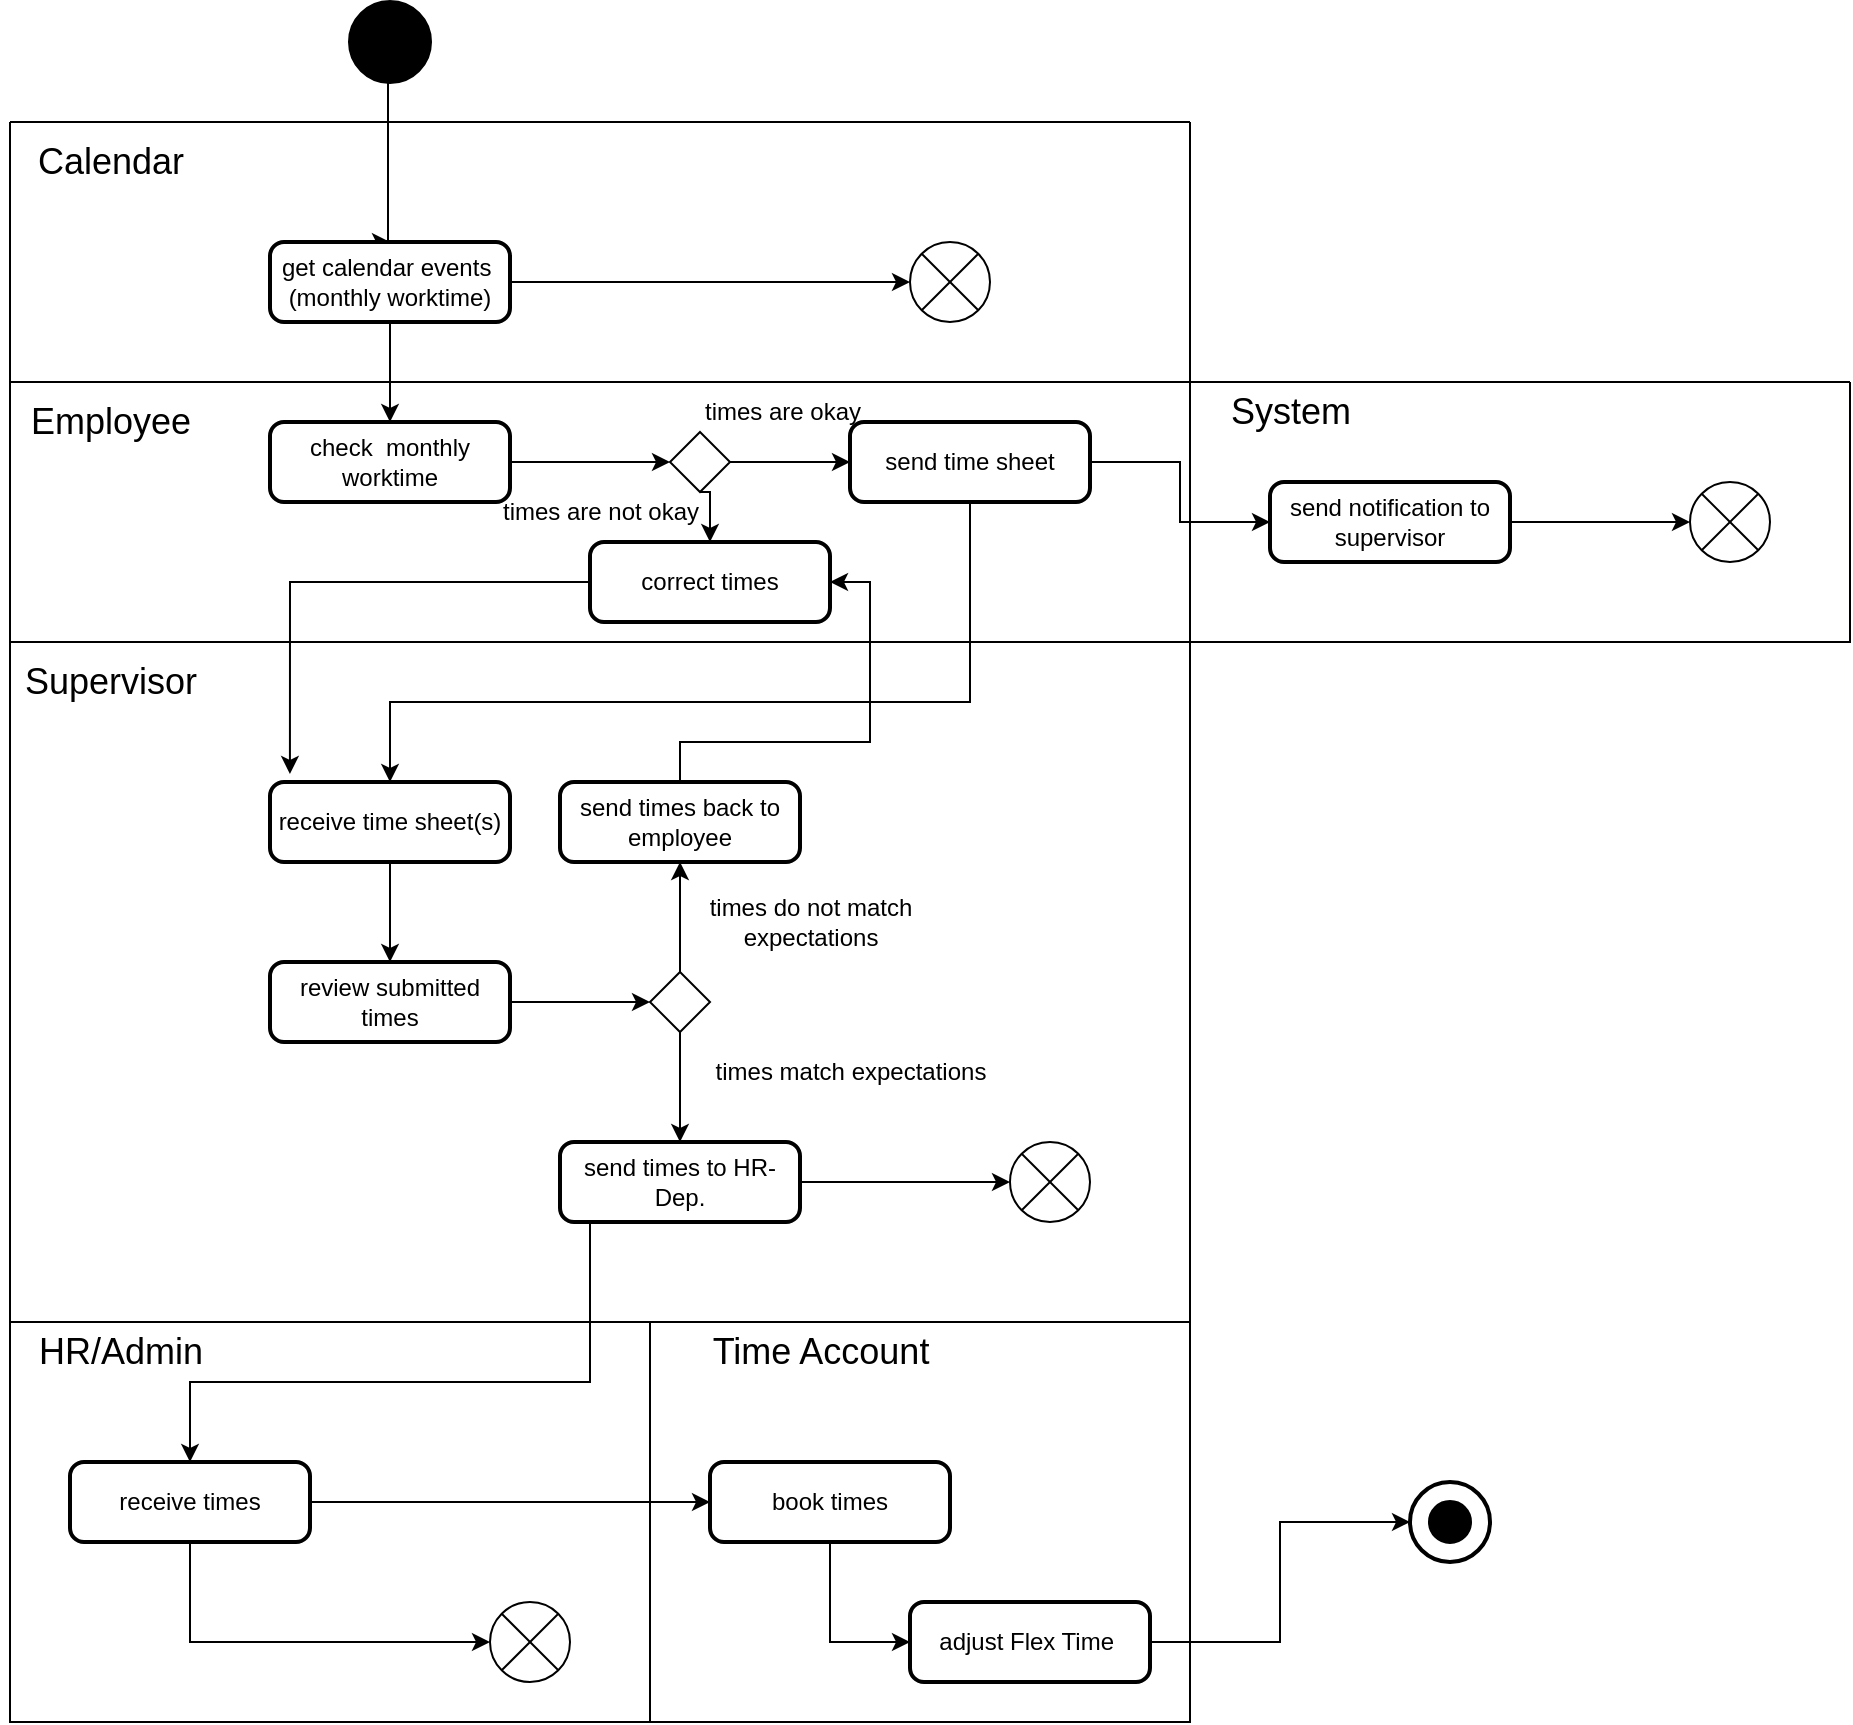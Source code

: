 <mxfile version="20.5.1" type="device"><diagram id="C5RBs43oDa-KdzZeNtuy" name="Page-1"><mxGraphModel dx="1200" dy="790" grid="1" gridSize="10" guides="1" tooltips="1" connect="1" arrows="1" fold="1" page="1" pageScale="1" pageWidth="827" pageHeight="1169" math="0" shadow="0"><root><mxCell id="WIyWlLk6GJQsqaUBKTNV-0"/><mxCell id="WIyWlLk6GJQsqaUBKTNV-1" parent="WIyWlLk6GJQsqaUBKTNV-0"/><mxCell id="Prbf0IQjQHxQ34a1AEQc-0" value="" style="strokeWidth=2;html=1;shape=mxgraph.flowchart.start_2;whiteSpace=wrap;fillStyle=auto;fillColor=#000000;" vertex="1" parent="WIyWlLk6GJQsqaUBKTNV-1"><mxGeometry x="380" y="40" width="40" height="40" as="geometry"/></mxCell><mxCell id="Prbf0IQjQHxQ34a1AEQc-2" value="" style="edgeStyle=segmentEdgeStyle;endArrow=classic;html=1;rounded=0;entryX=0.5;entryY=0;entryDx=0;entryDy=0;" edge="1" parent="WIyWlLk6GJQsqaUBKTNV-1" target="Prbf0IQjQHxQ34a1AEQc-1"><mxGeometry width="50" height="50" relative="1" as="geometry"><mxPoint x="399" y="80" as="sourcePoint"/><mxPoint x="401" y="160" as="targetPoint"/><Array as="points"><mxPoint x="399" y="160"/></Array></mxGeometry></mxCell><mxCell id="Prbf0IQjQHxQ34a1AEQc-3" value="" style="swimlane;startSize=0;" vertex="1" parent="WIyWlLk6GJQsqaUBKTNV-1"><mxGeometry x="210" y="100" width="590" height="600" as="geometry"/></mxCell><mxCell id="Prbf0IQjQHxQ34a1AEQc-4" value="&lt;font style=&quot;font-size: 18px;&quot;&gt;Calendar&lt;/font&gt;" style="text;html=1;align=center;verticalAlign=middle;resizable=0;points=[];autosize=1;strokeColor=none;fillColor=none;" vertex="1" parent="Prbf0IQjQHxQ34a1AEQc-3"><mxGeometry y="5" width="100" height="30" as="geometry"/></mxCell><mxCell id="Prbf0IQjQHxQ34a1AEQc-53" style="edgeStyle=orthogonalEdgeStyle;rounded=0;orthogonalLoop=1;jettySize=auto;html=1;exitX=0.5;exitY=1;exitDx=0;exitDy=0;entryX=0.5;entryY=0;entryDx=0;entryDy=0;" edge="1" parent="Prbf0IQjQHxQ34a1AEQc-3" source="Prbf0IQjQHxQ34a1AEQc-1" target="Prbf0IQjQHxQ34a1AEQc-37"><mxGeometry relative="1" as="geometry"/></mxCell><mxCell id="Prbf0IQjQHxQ34a1AEQc-133" style="edgeStyle=orthogonalEdgeStyle;rounded=0;orthogonalLoop=1;jettySize=auto;html=1;exitX=1;exitY=0.5;exitDx=0;exitDy=0;entryX=0;entryY=0.5;entryDx=0;entryDy=0;entryPerimeter=0;" edge="1" parent="Prbf0IQjQHxQ34a1AEQc-3" source="Prbf0IQjQHxQ34a1AEQc-1" target="Prbf0IQjQHxQ34a1AEQc-132"><mxGeometry relative="1" as="geometry"/></mxCell><mxCell id="Prbf0IQjQHxQ34a1AEQc-1" value="get calendar events&amp;nbsp;&lt;br&gt;(monthly worktime)" style="rounded=1;whiteSpace=wrap;html=1;absoluteArcSize=1;arcSize=14;strokeWidth=2;fillStyle=auto;fillColor=#FFFFFF;" vertex="1" parent="Prbf0IQjQHxQ34a1AEQc-3"><mxGeometry x="130" y="60" width="120" height="40" as="geometry"/></mxCell><mxCell id="Prbf0IQjQHxQ34a1AEQc-5" value="" style="swimlane;startSize=0;" vertex="1" parent="Prbf0IQjQHxQ34a1AEQc-3"><mxGeometry y="130" width="590" height="470" as="geometry"/></mxCell><mxCell id="Prbf0IQjQHxQ34a1AEQc-6" value="&lt;font style=&quot;font-size: 18px;&quot;&gt;Employee&lt;/font&gt;" style="text;html=1;align=center;verticalAlign=middle;resizable=0;points=[];autosize=1;strokeColor=none;fillColor=none;" vertex="1" parent="Prbf0IQjQHxQ34a1AEQc-5"><mxGeometry y="5" width="100" height="30" as="geometry"/></mxCell><mxCell id="Prbf0IQjQHxQ34a1AEQc-9" value="" style="swimlane;startSize=0;" vertex="1" parent="Prbf0IQjQHxQ34a1AEQc-5"><mxGeometry y="130" width="590" height="340" as="geometry"/></mxCell><mxCell id="Prbf0IQjQHxQ34a1AEQc-10" value="&lt;font style=&quot;font-size: 18px;&quot;&gt;Supervisor&lt;/font&gt;" style="text;html=1;align=center;verticalAlign=middle;resizable=0;points=[];autosize=1;strokeColor=none;fillColor=none;" vertex="1" parent="Prbf0IQjQHxQ34a1AEQc-9"><mxGeometry x="-5" y="5" width="110" height="30" as="geometry"/></mxCell><mxCell id="Prbf0IQjQHxQ34a1AEQc-80" style="edgeStyle=orthogonalEdgeStyle;rounded=0;orthogonalLoop=1;jettySize=auto;html=1;exitX=0.5;exitY=1;exitDx=0;exitDy=0;" edge="1" parent="Prbf0IQjQHxQ34a1AEQc-9" source="Prbf0IQjQHxQ34a1AEQc-11" target="Prbf0IQjQHxQ34a1AEQc-79"><mxGeometry relative="1" as="geometry"/></mxCell><mxCell id="Prbf0IQjQHxQ34a1AEQc-11" value="receive time sheet(s)" style="rounded=1;whiteSpace=wrap;html=1;absoluteArcSize=1;arcSize=14;strokeWidth=2;fillStyle=auto;fillColor=#FFFFFF;" vertex="1" parent="Prbf0IQjQHxQ34a1AEQc-9"><mxGeometry x="130" y="70" width="120" height="40" as="geometry"/></mxCell><mxCell id="Prbf0IQjQHxQ34a1AEQc-82" style="edgeStyle=orthogonalEdgeStyle;rounded=0;orthogonalLoop=1;jettySize=auto;html=1;exitX=1;exitY=0.5;exitDx=0;exitDy=0;entryX=0;entryY=0.5;entryDx=0;entryDy=0;" edge="1" parent="Prbf0IQjQHxQ34a1AEQc-9" source="Prbf0IQjQHxQ34a1AEQc-79" target="Prbf0IQjQHxQ34a1AEQc-81"><mxGeometry relative="1" as="geometry"/></mxCell><mxCell id="Prbf0IQjQHxQ34a1AEQc-79" value="review submitted times" style="rounded=1;whiteSpace=wrap;html=1;absoluteArcSize=1;arcSize=14;strokeWidth=2;fillStyle=auto;fillColor=#FFFFFF;" vertex="1" parent="Prbf0IQjQHxQ34a1AEQc-9"><mxGeometry x="130" y="160" width="120" height="40" as="geometry"/></mxCell><mxCell id="Prbf0IQjQHxQ34a1AEQc-84" style="edgeStyle=orthogonalEdgeStyle;rounded=0;orthogonalLoop=1;jettySize=auto;html=1;exitX=0.5;exitY=0;exitDx=0;exitDy=0;entryX=0.5;entryY=1;entryDx=0;entryDy=0;" edge="1" parent="Prbf0IQjQHxQ34a1AEQc-9" source="Prbf0IQjQHxQ34a1AEQc-81" target="Prbf0IQjQHxQ34a1AEQc-83"><mxGeometry relative="1" as="geometry"/></mxCell><mxCell id="Prbf0IQjQHxQ34a1AEQc-88" style="edgeStyle=orthogonalEdgeStyle;rounded=0;orthogonalLoop=1;jettySize=auto;html=1;exitX=0.5;exitY=1;exitDx=0;exitDy=0;" edge="1" parent="Prbf0IQjQHxQ34a1AEQc-9" source="Prbf0IQjQHxQ34a1AEQc-81" target="Prbf0IQjQHxQ34a1AEQc-87"><mxGeometry relative="1" as="geometry"/></mxCell><mxCell id="Prbf0IQjQHxQ34a1AEQc-81" value="" style="rhombus;whiteSpace=wrap;html=1;" vertex="1" parent="Prbf0IQjQHxQ34a1AEQc-9"><mxGeometry x="320" y="165" width="30" height="30" as="geometry"/></mxCell><mxCell id="Prbf0IQjQHxQ34a1AEQc-83" value="send times back to employee" style="rounded=1;whiteSpace=wrap;html=1;absoluteArcSize=1;arcSize=14;strokeWidth=2;fillStyle=auto;fillColor=#FFFFFF;" vertex="1" parent="Prbf0IQjQHxQ34a1AEQc-9"><mxGeometry x="275" y="70" width="120" height="40" as="geometry"/></mxCell><mxCell id="Prbf0IQjQHxQ34a1AEQc-86" value="times do not match&lt;br&gt;expectations" style="text;html=1;align=center;verticalAlign=middle;resizable=0;points=[];autosize=1;strokeColor=none;fillColor=none;" vertex="1" parent="Prbf0IQjQHxQ34a1AEQc-9"><mxGeometry x="340" y="120" width="120" height="40" as="geometry"/></mxCell><mxCell id="Prbf0IQjQHxQ34a1AEQc-131" style="edgeStyle=orthogonalEdgeStyle;rounded=0;orthogonalLoop=1;jettySize=auto;html=1;exitX=1;exitY=0.5;exitDx=0;exitDy=0;" edge="1" parent="Prbf0IQjQHxQ34a1AEQc-9" source="Prbf0IQjQHxQ34a1AEQc-87" target="Prbf0IQjQHxQ34a1AEQc-130"><mxGeometry relative="1" as="geometry"/></mxCell><mxCell id="Prbf0IQjQHxQ34a1AEQc-87" value="send times to HR-Dep." style="rounded=1;whiteSpace=wrap;html=1;absoluteArcSize=1;arcSize=14;strokeWidth=2;fillStyle=auto;fillColor=#FFFFFF;" vertex="1" parent="Prbf0IQjQHxQ34a1AEQc-9"><mxGeometry x="275" y="250" width="120" height="40" as="geometry"/></mxCell><mxCell id="Prbf0IQjQHxQ34a1AEQc-89" value="times match expectations" style="text;html=1;align=center;verticalAlign=middle;resizable=0;points=[];autosize=1;strokeColor=none;fillColor=none;" vertex="1" parent="Prbf0IQjQHxQ34a1AEQc-9"><mxGeometry x="340" y="200" width="160" height="30" as="geometry"/></mxCell><mxCell id="Prbf0IQjQHxQ34a1AEQc-130" value="" style="verticalLabelPosition=bottom;verticalAlign=top;html=1;shape=mxgraph.flowchart.or;" vertex="1" parent="Prbf0IQjQHxQ34a1AEQc-9"><mxGeometry x="500" y="250" width="40" height="40" as="geometry"/></mxCell><mxCell id="Prbf0IQjQHxQ34a1AEQc-45" style="edgeStyle=orthogonalEdgeStyle;rounded=0;orthogonalLoop=1;jettySize=auto;html=1;exitX=1;exitY=0.5;exitDx=0;exitDy=0;entryX=0;entryY=0.5;entryDx=0;entryDy=0;" edge="1" parent="Prbf0IQjQHxQ34a1AEQc-5" source="Prbf0IQjQHxQ34a1AEQc-30" target="Prbf0IQjQHxQ34a1AEQc-44"><mxGeometry relative="1" as="geometry"/></mxCell><mxCell id="Prbf0IQjQHxQ34a1AEQc-50" style="edgeStyle=orthogonalEdgeStyle;rounded=0;orthogonalLoop=1;jettySize=auto;html=1;exitX=0.5;exitY=1;exitDx=0;exitDy=0;entryX=0.5;entryY=0;entryDx=0;entryDy=0;" edge="1" parent="Prbf0IQjQHxQ34a1AEQc-5" source="Prbf0IQjQHxQ34a1AEQc-30" target="Prbf0IQjQHxQ34a1AEQc-48"><mxGeometry relative="1" as="geometry"/></mxCell><mxCell id="Prbf0IQjQHxQ34a1AEQc-30" value="" style="rhombus;whiteSpace=wrap;html=1;" vertex="1" parent="Prbf0IQjQHxQ34a1AEQc-5"><mxGeometry x="330" y="25" width="30" height="30" as="geometry"/></mxCell><mxCell id="Prbf0IQjQHxQ34a1AEQc-39" style="edgeStyle=orthogonalEdgeStyle;rounded=0;orthogonalLoop=1;jettySize=auto;html=1;exitX=1;exitY=0.5;exitDx=0;exitDy=0;entryX=0;entryY=0.5;entryDx=0;entryDy=0;" edge="1" parent="Prbf0IQjQHxQ34a1AEQc-5" source="Prbf0IQjQHxQ34a1AEQc-37" target="Prbf0IQjQHxQ34a1AEQc-30"><mxGeometry relative="1" as="geometry"/></mxCell><mxCell id="Prbf0IQjQHxQ34a1AEQc-37" value="check &amp;nbsp;monthly worktime" style="rounded=1;whiteSpace=wrap;html=1;absoluteArcSize=1;arcSize=14;strokeWidth=2;fillStyle=auto;fillColor=#FFFFFF;" vertex="1" parent="Prbf0IQjQHxQ34a1AEQc-5"><mxGeometry x="130" y="20" width="120" height="40" as="geometry"/></mxCell><mxCell id="Prbf0IQjQHxQ34a1AEQc-47" style="edgeStyle=orthogonalEdgeStyle;rounded=0;orthogonalLoop=1;jettySize=auto;html=1;exitX=0.5;exitY=1;exitDx=0;exitDy=0;" edge="1" parent="Prbf0IQjQHxQ34a1AEQc-5" source="Prbf0IQjQHxQ34a1AEQc-44" target="Prbf0IQjQHxQ34a1AEQc-11"><mxGeometry relative="1" as="geometry"><Array as="points"><mxPoint x="480" y="160"/><mxPoint x="190" y="160"/></Array></mxGeometry></mxCell><mxCell id="Prbf0IQjQHxQ34a1AEQc-44" value="send time sheet" style="rounded=1;whiteSpace=wrap;html=1;absoluteArcSize=1;arcSize=14;strokeWidth=2;fillStyle=auto;fillColor=#FFFFFF;" vertex="1" parent="Prbf0IQjQHxQ34a1AEQc-5"><mxGeometry x="420" y="20" width="120" height="40" as="geometry"/></mxCell><mxCell id="Prbf0IQjQHxQ34a1AEQc-46" value="times are okay" style="text;html=1;align=center;verticalAlign=middle;resizable=0;points=[];autosize=1;strokeColor=none;fillColor=none;" vertex="1" parent="Prbf0IQjQHxQ34a1AEQc-5"><mxGeometry x="336" width="100" height="30" as="geometry"/></mxCell><mxCell id="Prbf0IQjQHxQ34a1AEQc-52" style="edgeStyle=orthogonalEdgeStyle;rounded=0;orthogonalLoop=1;jettySize=auto;html=1;exitX=0;exitY=0.5;exitDx=0;exitDy=0;entryX=0.083;entryY=-0.1;entryDx=0;entryDy=0;entryPerimeter=0;" edge="1" parent="Prbf0IQjQHxQ34a1AEQc-5" source="Prbf0IQjQHxQ34a1AEQc-48" target="Prbf0IQjQHxQ34a1AEQc-11"><mxGeometry relative="1" as="geometry"/></mxCell><mxCell id="Prbf0IQjQHxQ34a1AEQc-48" value="correct times" style="rounded=1;whiteSpace=wrap;html=1;absoluteArcSize=1;arcSize=14;strokeWidth=2;fillStyle=auto;fillColor=#FFFFFF;" vertex="1" parent="Prbf0IQjQHxQ34a1AEQc-5"><mxGeometry x="290" y="80" width="120" height="40" as="geometry"/></mxCell><mxCell id="Prbf0IQjQHxQ34a1AEQc-51" value="times are not okay" style="text;html=1;align=center;verticalAlign=middle;resizable=0;points=[];autosize=1;strokeColor=none;fillColor=none;" vertex="1" parent="Prbf0IQjQHxQ34a1AEQc-5"><mxGeometry x="235" y="50" width="120" height="30" as="geometry"/></mxCell><mxCell id="Prbf0IQjQHxQ34a1AEQc-85" style="edgeStyle=orthogonalEdgeStyle;rounded=0;orthogonalLoop=1;jettySize=auto;html=1;exitX=0.5;exitY=0;exitDx=0;exitDy=0;entryX=1;entryY=0.5;entryDx=0;entryDy=0;" edge="1" parent="Prbf0IQjQHxQ34a1AEQc-5" source="Prbf0IQjQHxQ34a1AEQc-83" target="Prbf0IQjQHxQ34a1AEQc-48"><mxGeometry relative="1" as="geometry"><Array as="points"><mxPoint x="335" y="180"/><mxPoint x="430" y="180"/><mxPoint x="430" y="100"/></Array></mxGeometry></mxCell><mxCell id="Prbf0IQjQHxQ34a1AEQc-132" value="" style="verticalLabelPosition=bottom;verticalAlign=top;html=1;shape=mxgraph.flowchart.or;" vertex="1" parent="Prbf0IQjQHxQ34a1AEQc-3"><mxGeometry x="450" y="60" width="40" height="40" as="geometry"/></mxCell><mxCell id="Prbf0IQjQHxQ34a1AEQc-54" value="" style="swimlane;startSize=0;" vertex="1" parent="WIyWlLk6GJQsqaUBKTNV-1"><mxGeometry x="800" y="230" width="330" height="130" as="geometry"/></mxCell><mxCell id="Prbf0IQjQHxQ34a1AEQc-56" value="&lt;font style=&quot;font-size: 18px;&quot;&gt;System&lt;/font&gt;" style="text;html=1;align=center;verticalAlign=middle;resizable=0;points=[];autosize=1;strokeColor=none;fillColor=none;" vertex="1" parent="Prbf0IQjQHxQ34a1AEQc-54"><mxGeometry x="10" width="80" height="30" as="geometry"/></mxCell><mxCell id="Prbf0IQjQHxQ34a1AEQc-62" style="edgeStyle=orthogonalEdgeStyle;rounded=0;orthogonalLoop=1;jettySize=auto;html=1;exitX=1;exitY=0.5;exitDx=0;exitDy=0;" edge="1" parent="Prbf0IQjQHxQ34a1AEQc-54" source="Prbf0IQjQHxQ34a1AEQc-58" target="Prbf0IQjQHxQ34a1AEQc-61"><mxGeometry relative="1" as="geometry"/></mxCell><mxCell id="Prbf0IQjQHxQ34a1AEQc-58" value="send notification to supervisor" style="rounded=1;whiteSpace=wrap;html=1;absoluteArcSize=1;arcSize=14;strokeWidth=2;fillStyle=auto;fillColor=#FFFFFF;" vertex="1" parent="Prbf0IQjQHxQ34a1AEQc-54"><mxGeometry x="40" y="50" width="120" height="40" as="geometry"/></mxCell><mxCell id="Prbf0IQjQHxQ34a1AEQc-60" style="edgeStyle=orthogonalEdgeStyle;rounded=0;orthogonalLoop=1;jettySize=auto;html=1;exitX=0.5;exitY=1;exitDx=0;exitDy=0;" edge="1" parent="Prbf0IQjQHxQ34a1AEQc-54" source="Prbf0IQjQHxQ34a1AEQc-58" target="Prbf0IQjQHxQ34a1AEQc-58"><mxGeometry relative="1" as="geometry"/></mxCell><mxCell id="Prbf0IQjQHxQ34a1AEQc-61" value="" style="verticalLabelPosition=bottom;verticalAlign=top;html=1;shape=mxgraph.flowchart.or;" vertex="1" parent="Prbf0IQjQHxQ34a1AEQc-54"><mxGeometry x="250" y="50" width="40" height="40" as="geometry"/></mxCell><mxCell id="Prbf0IQjQHxQ34a1AEQc-59" style="edgeStyle=orthogonalEdgeStyle;rounded=0;orthogonalLoop=1;jettySize=auto;html=1;exitX=1;exitY=0.5;exitDx=0;exitDy=0;entryX=0;entryY=0.5;entryDx=0;entryDy=0;" edge="1" parent="WIyWlLk6GJQsqaUBKTNV-1" source="Prbf0IQjQHxQ34a1AEQc-44" target="Prbf0IQjQHxQ34a1AEQc-58"><mxGeometry relative="1" as="geometry"/></mxCell><mxCell id="Prbf0IQjQHxQ34a1AEQc-116" value="" style="swimlane;startSize=0;" vertex="1" parent="WIyWlLk6GJQsqaUBKTNV-1"><mxGeometry x="210" y="700" width="320" height="200" as="geometry"/></mxCell><mxCell id="Prbf0IQjQHxQ34a1AEQc-117" value="&lt;font style=&quot;font-size: 18px;&quot;&gt;HR/Admin&lt;/font&gt;" style="text;html=1;align=center;verticalAlign=middle;resizable=0;points=[];autosize=1;strokeColor=none;fillColor=none;" vertex="1" parent="Prbf0IQjQHxQ34a1AEQc-116"><mxGeometry x="5" width="100" height="30" as="geometry"/></mxCell><mxCell id="Prbf0IQjQHxQ34a1AEQc-135" style="edgeStyle=orthogonalEdgeStyle;rounded=0;orthogonalLoop=1;jettySize=auto;html=1;exitX=0.5;exitY=1;exitDx=0;exitDy=0;entryX=0;entryY=0.5;entryDx=0;entryDy=0;entryPerimeter=0;" edge="1" parent="Prbf0IQjQHxQ34a1AEQc-116" source="Prbf0IQjQHxQ34a1AEQc-118" target="Prbf0IQjQHxQ34a1AEQc-134"><mxGeometry relative="1" as="geometry"/></mxCell><mxCell id="Prbf0IQjQHxQ34a1AEQc-118" value="receive times" style="rounded=1;whiteSpace=wrap;html=1;absoluteArcSize=1;arcSize=14;strokeWidth=2;fillStyle=auto;fillColor=#FFFFFF;" vertex="1" parent="Prbf0IQjQHxQ34a1AEQc-116"><mxGeometry x="30" y="70" width="120" height="40" as="geometry"/></mxCell><mxCell id="Prbf0IQjQHxQ34a1AEQc-134" value="" style="verticalLabelPosition=bottom;verticalAlign=top;html=1;shape=mxgraph.flowchart.or;" vertex="1" parent="Prbf0IQjQHxQ34a1AEQc-116"><mxGeometry x="240" y="140" width="40" height="40" as="geometry"/></mxCell><mxCell id="Prbf0IQjQHxQ34a1AEQc-119" style="edgeStyle=orthogonalEdgeStyle;rounded=0;orthogonalLoop=1;jettySize=auto;html=1;exitX=0.5;exitY=1;exitDx=0;exitDy=0;" edge="1" parent="WIyWlLk6GJQsqaUBKTNV-1" source="Prbf0IQjQHxQ34a1AEQc-87" target="Prbf0IQjQHxQ34a1AEQc-118"><mxGeometry relative="1" as="geometry"><Array as="points"><mxPoint x="500" y="650"/><mxPoint x="500" y="730"/><mxPoint x="300" y="730"/></Array></mxGeometry></mxCell><mxCell id="Prbf0IQjQHxQ34a1AEQc-121" value="" style="swimlane;startSize=0;" vertex="1" parent="WIyWlLk6GJQsqaUBKTNV-1"><mxGeometry x="530" y="700" width="270" height="200" as="geometry"/></mxCell><mxCell id="Prbf0IQjQHxQ34a1AEQc-122" value="&lt;font style=&quot;font-size: 18px;&quot;&gt;Time Account&lt;/font&gt;" style="text;html=1;align=center;verticalAlign=middle;resizable=0;points=[];autosize=1;strokeColor=none;fillColor=none;" vertex="1" parent="Prbf0IQjQHxQ34a1AEQc-121"><mxGeometry x="20" width="130" height="30" as="geometry"/></mxCell><mxCell id="Prbf0IQjQHxQ34a1AEQc-126" style="edgeStyle=orthogonalEdgeStyle;rounded=0;orthogonalLoop=1;jettySize=auto;html=1;exitX=0.5;exitY=1;exitDx=0;exitDy=0;entryX=0;entryY=0.5;entryDx=0;entryDy=0;" edge="1" parent="Prbf0IQjQHxQ34a1AEQc-121" source="Prbf0IQjQHxQ34a1AEQc-123" target="Prbf0IQjQHxQ34a1AEQc-125"><mxGeometry relative="1" as="geometry"/></mxCell><mxCell id="Prbf0IQjQHxQ34a1AEQc-123" value="book times" style="rounded=1;whiteSpace=wrap;html=1;absoluteArcSize=1;arcSize=14;strokeWidth=2;fillStyle=auto;fillColor=#FFFFFF;" vertex="1" parent="Prbf0IQjQHxQ34a1AEQc-121"><mxGeometry x="30" y="70" width="120" height="40" as="geometry"/></mxCell><mxCell id="Prbf0IQjQHxQ34a1AEQc-125" value="adjust Flex Time&amp;nbsp;" style="rounded=1;whiteSpace=wrap;html=1;absoluteArcSize=1;arcSize=14;strokeWidth=2;fillStyle=auto;fillColor=#FFFFFF;" vertex="1" parent="Prbf0IQjQHxQ34a1AEQc-121"><mxGeometry x="130" y="140" width="120" height="40" as="geometry"/></mxCell><mxCell id="Prbf0IQjQHxQ34a1AEQc-124" style="edgeStyle=orthogonalEdgeStyle;rounded=0;orthogonalLoop=1;jettySize=auto;html=1;entryX=0;entryY=0.5;entryDx=0;entryDy=0;" edge="1" parent="WIyWlLk6GJQsqaUBKTNV-1" source="Prbf0IQjQHxQ34a1AEQc-118" target="Prbf0IQjQHxQ34a1AEQc-123"><mxGeometry relative="1" as="geometry"/></mxCell><mxCell id="Prbf0IQjQHxQ34a1AEQc-127" value="" style="strokeWidth=2;html=1;shape=mxgraph.flowchart.start_2;whiteSpace=wrap;fillStyle=auto;fillColor=#FFFFFF;" vertex="1" parent="WIyWlLk6GJQsqaUBKTNV-1"><mxGeometry x="910" y="780" width="40" height="40" as="geometry"/></mxCell><mxCell id="Prbf0IQjQHxQ34a1AEQc-128" value="" style="strokeWidth=2;html=1;shape=mxgraph.flowchart.start_2;whiteSpace=wrap;fillStyle=auto;fillColor=#000000;" vertex="1" parent="WIyWlLk6GJQsqaUBKTNV-1"><mxGeometry x="920" y="790" width="20" height="20" as="geometry"/></mxCell><mxCell id="Prbf0IQjQHxQ34a1AEQc-129" style="edgeStyle=orthogonalEdgeStyle;rounded=0;orthogonalLoop=1;jettySize=auto;html=1;exitX=1;exitY=0.5;exitDx=0;exitDy=0;entryX=0;entryY=0.5;entryDx=0;entryDy=0;entryPerimeter=0;" edge="1" parent="WIyWlLk6GJQsqaUBKTNV-1" source="Prbf0IQjQHxQ34a1AEQc-125" target="Prbf0IQjQHxQ34a1AEQc-127"><mxGeometry relative="1" as="geometry"/></mxCell></root></mxGraphModel></diagram></mxfile>